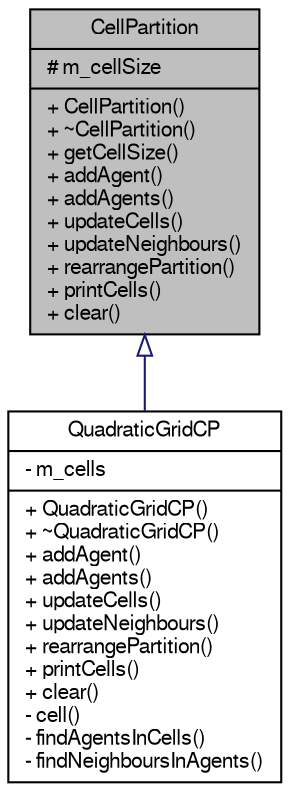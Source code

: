 digraph "CellPartition"
{
  edge [fontname="FreeSans",fontsize="10",labelfontname="FreeSans",labelfontsize="10"];
  node [fontname="FreeSans",fontsize="10",shape=record];
  Node1 [label="{CellPartition\n|# m_cellSize\l|+ CellPartition()\l+ ~CellPartition()\l+ getCellSize()\l+ addAgent()\l+ addAgents()\l+ updateCells()\l+ updateNeighbours()\l+ rearrangePartition()\l+ printCells()\l+ clear()\l}",height=0.2,width=0.4,color="black", fillcolor="grey75", style="filled" fontcolor="black"];
  Node1 -> Node2 [dir="back",color="midnightblue",fontsize="10",style="solid",arrowtail="onormal",fontname="FreeSans"];
  Node2 [label="{QuadraticGridCP\n|- m_cells\l|+ QuadraticGridCP()\l+ ~QuadraticGridCP()\l+ addAgent()\l+ addAgents()\l+ updateCells()\l+ updateNeighbours()\l+ rearrangePartition()\l+ printCells()\l+ clear()\l- cell()\l- findAgentsInCells()\l- findNeighboursInAgents()\l}",height=0.2,width=0.4,color="black", fillcolor="white", style="filled",URL="$class_quadratic_grid_c_p.html",tooltip="Specialized 2D CellPartition. "];
}
